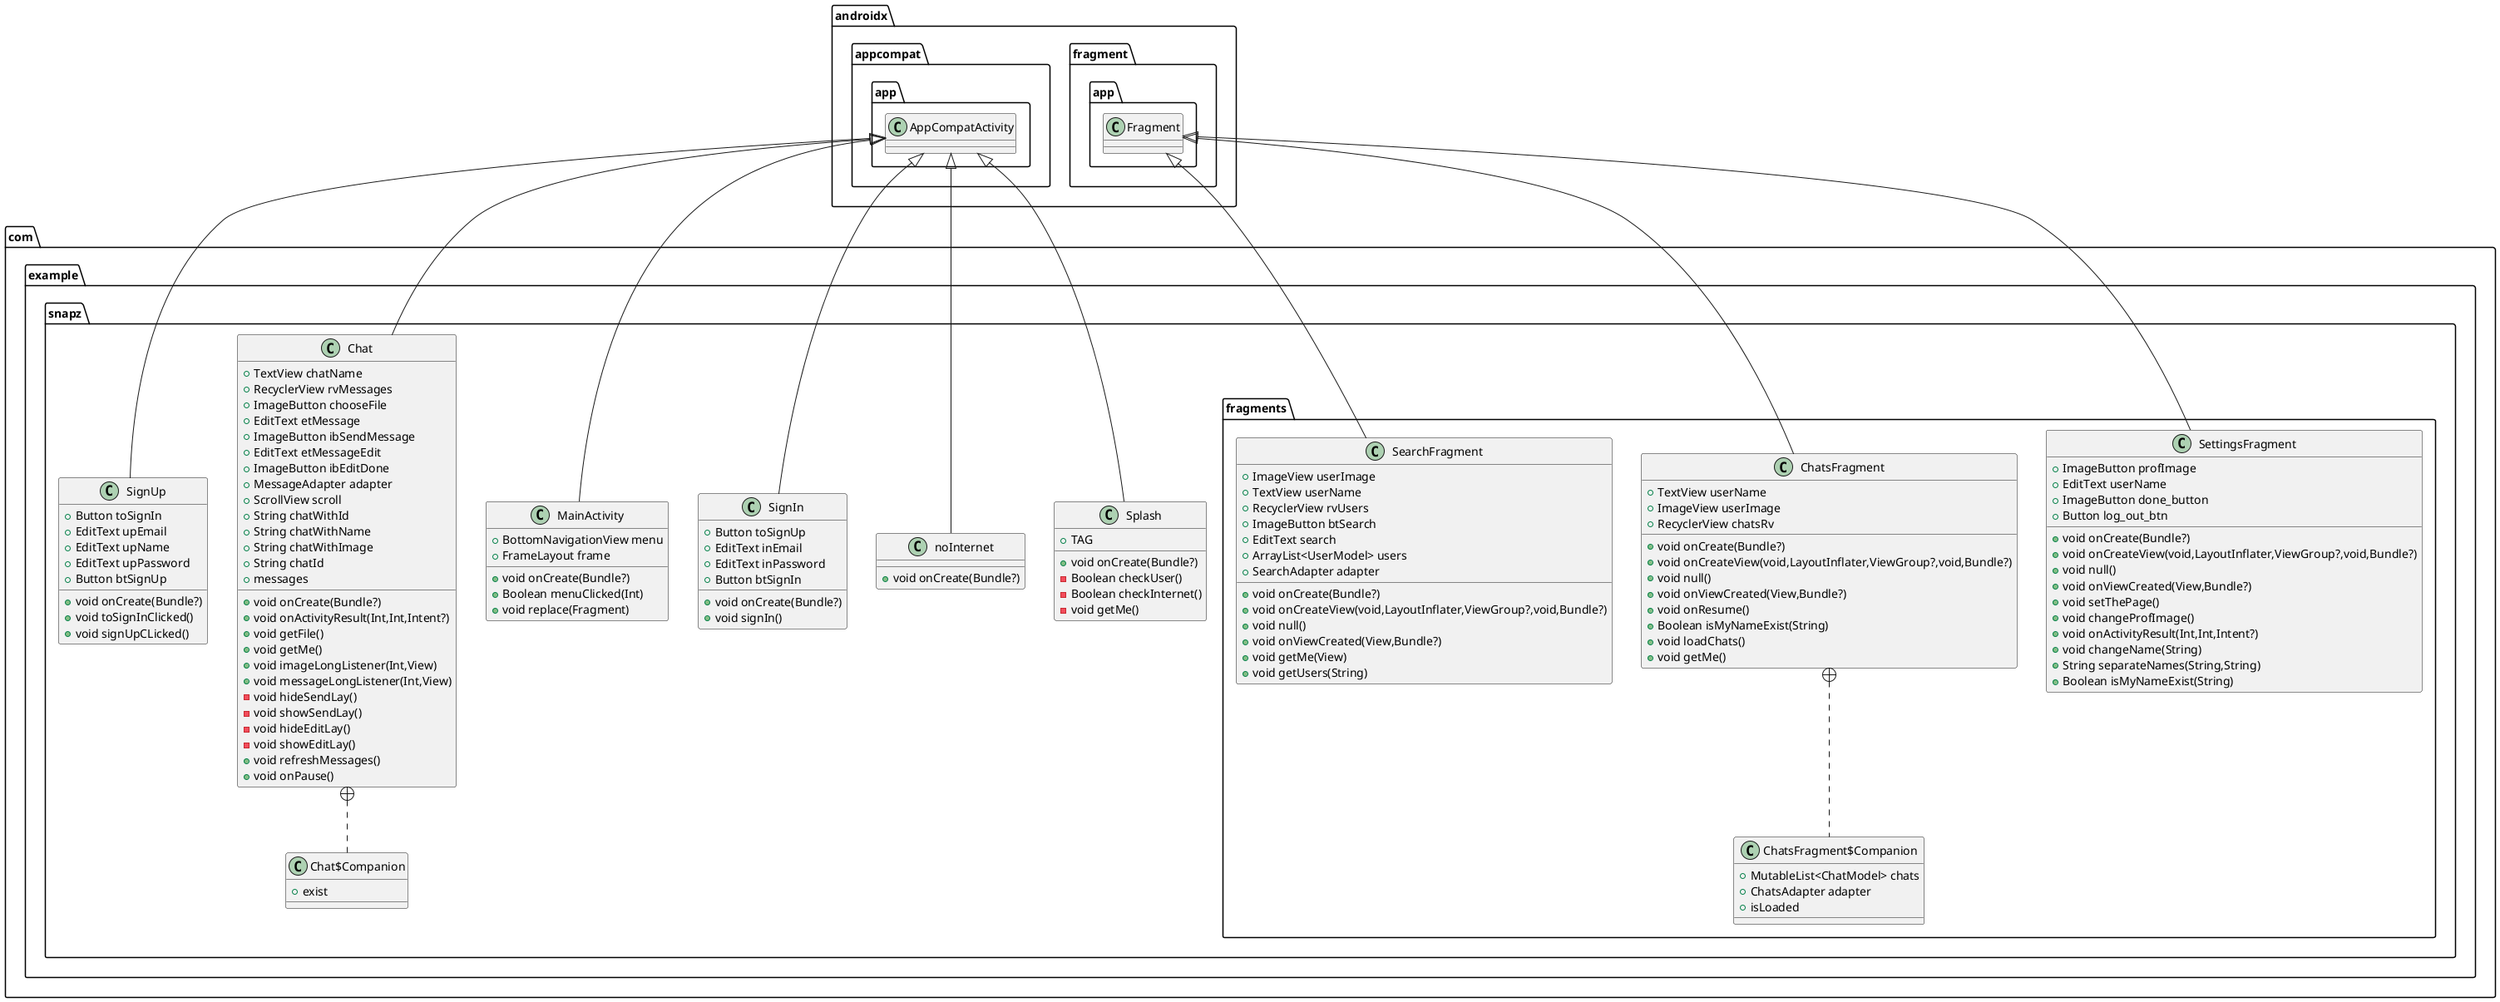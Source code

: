 @startuml
class com.example.snapz.Splash {
+  TAG
+ void onCreate(Bundle?)
- Boolean checkUser()
- Boolean checkInternet()
- void getMe()
}


class com.example.snapz.noInternet {
+ void onCreate(Bundle?)
}

class com.example.snapz.fragments.SettingsFragment {
+ ImageButton profImage
+ EditText userName
+ ImageButton done_button
+ Button log_out_btn
+ void onCreate(Bundle?)
+ void onCreateView(void,LayoutInflater,ViewGroup?,void,Bundle?)
+ void null()
+ void onViewCreated(View,Bundle?)
+ void setThePage()
+ void changeProfImage()
+ void onActivityResult(Int,Int,Intent?)
+ void changeName(String)
+ String separateNames(String,String)
+ Boolean isMyNameExist(String)
}


class com.example.snapz.SignIn {
+ Button toSignUp
+ EditText inEmail
+ EditText inPassword
+ Button btSignIn
+ void onCreate(Bundle?)
+ void signIn()
}


class com.example.snapz.fragments.ChatsFragment$Companion {
+ MutableList<ChatModel> chats
+ ChatsAdapter adapter
+  isLoaded
}

class com.example.snapz.fragments.ChatsFragment {
+ TextView userName
+ ImageView userImage
+ RecyclerView chatsRv
+ void onCreate(Bundle?)
+ void onCreateView(void,LayoutInflater,ViewGroup?,void,Bundle?)
+ void null()
+ void onViewCreated(View,Bundle?)
+ void onResume()
+ Boolean isMyNameExist(String)
+ void loadChats()
+ void getMe()
}


class com.example.snapz.MainActivity {
+ BottomNavigationView menu
+ FrameLayout frame
+ void onCreate(Bundle?)
+ Boolean menuClicked(Int)
+ void replace(Fragment)
}


class com.example.snapz.fragments.SearchFragment {
+ ImageView userImage
+ TextView userName
+ RecyclerView rvUsers
+ ImageButton btSearch
+ EditText search
+ ArrayList<UserModel> users
+ SearchAdapter adapter
+ void onCreate(Bundle?)
+ void onCreateView(void,LayoutInflater,ViewGroup?,void,Bundle?)
+ void null()
+ void onViewCreated(View,Bundle?)
+ void getMe(View)
+ void getUsers(String)
}


class com.example.snapz.Chat$Companion {
+  exist
}

class com.example.snapz.Chat {
+ TextView chatName
+ RecyclerView rvMessages
+ ImageButton chooseFile
+ EditText etMessage
+ ImageButton ibSendMessage
+ EditText etMessageEdit
+ ImageButton ibEditDone
+ MessageAdapter adapter
+ ScrollView scroll
+ String chatWithId
+ String chatWithName
+ String chatWithImage
+ String chatId
+  messages
+ void onCreate(Bundle?)
+ void onActivityResult(Int,Int,Intent?)
+ void getFile()
+ void getMe()
+ void imageLongListener(Int,View)
+ void messageLongListener(Int,View)
- void hideSendLay()
- void showSendLay()
- void hideEditLay()
- void showEditLay()
+ void refreshMessages()
+ void onPause()
}


class com.example.snapz.SignUp {
+ Button toSignIn
+ EditText upEmail
+ EditText upName
+ EditText upPassword
+ Button btSignUp
+ void onCreate(Bundle?)
+ void toSignInClicked()
+ void signUpCLicked()
}




androidx.appcompat.app.AppCompatActivity <|-- com.example.snapz.Splash
androidx.appcompat.app.AppCompatActivity <|-- com.example.snapz.noInternet
androidx.fragment.app.Fragment <|-- com.example.snapz.fragments.SettingsFragment
androidx.appcompat.app.AppCompatActivity <|-- com.example.snapz.SignIn
com.example.snapz.fragments.ChatsFragment +.. com.example.snapz.fragments.ChatsFragment$Companion
androidx.fragment.app.Fragment <|-- com.example.snapz.fragments.ChatsFragment
androidx.appcompat.app.AppCompatActivity <|-- com.example.snapz.MainActivity
androidx.fragment.app.Fragment <|-- com.example.snapz.fragments.SearchFragment
com.example.snapz.Chat +.. com.example.snapz.Chat$Companion
androidx.appcompat.app.AppCompatActivity <|-- com.example.snapz.Chat
androidx.appcompat.app.AppCompatActivity <|-- com.example.snapz.SignUp
@enduml